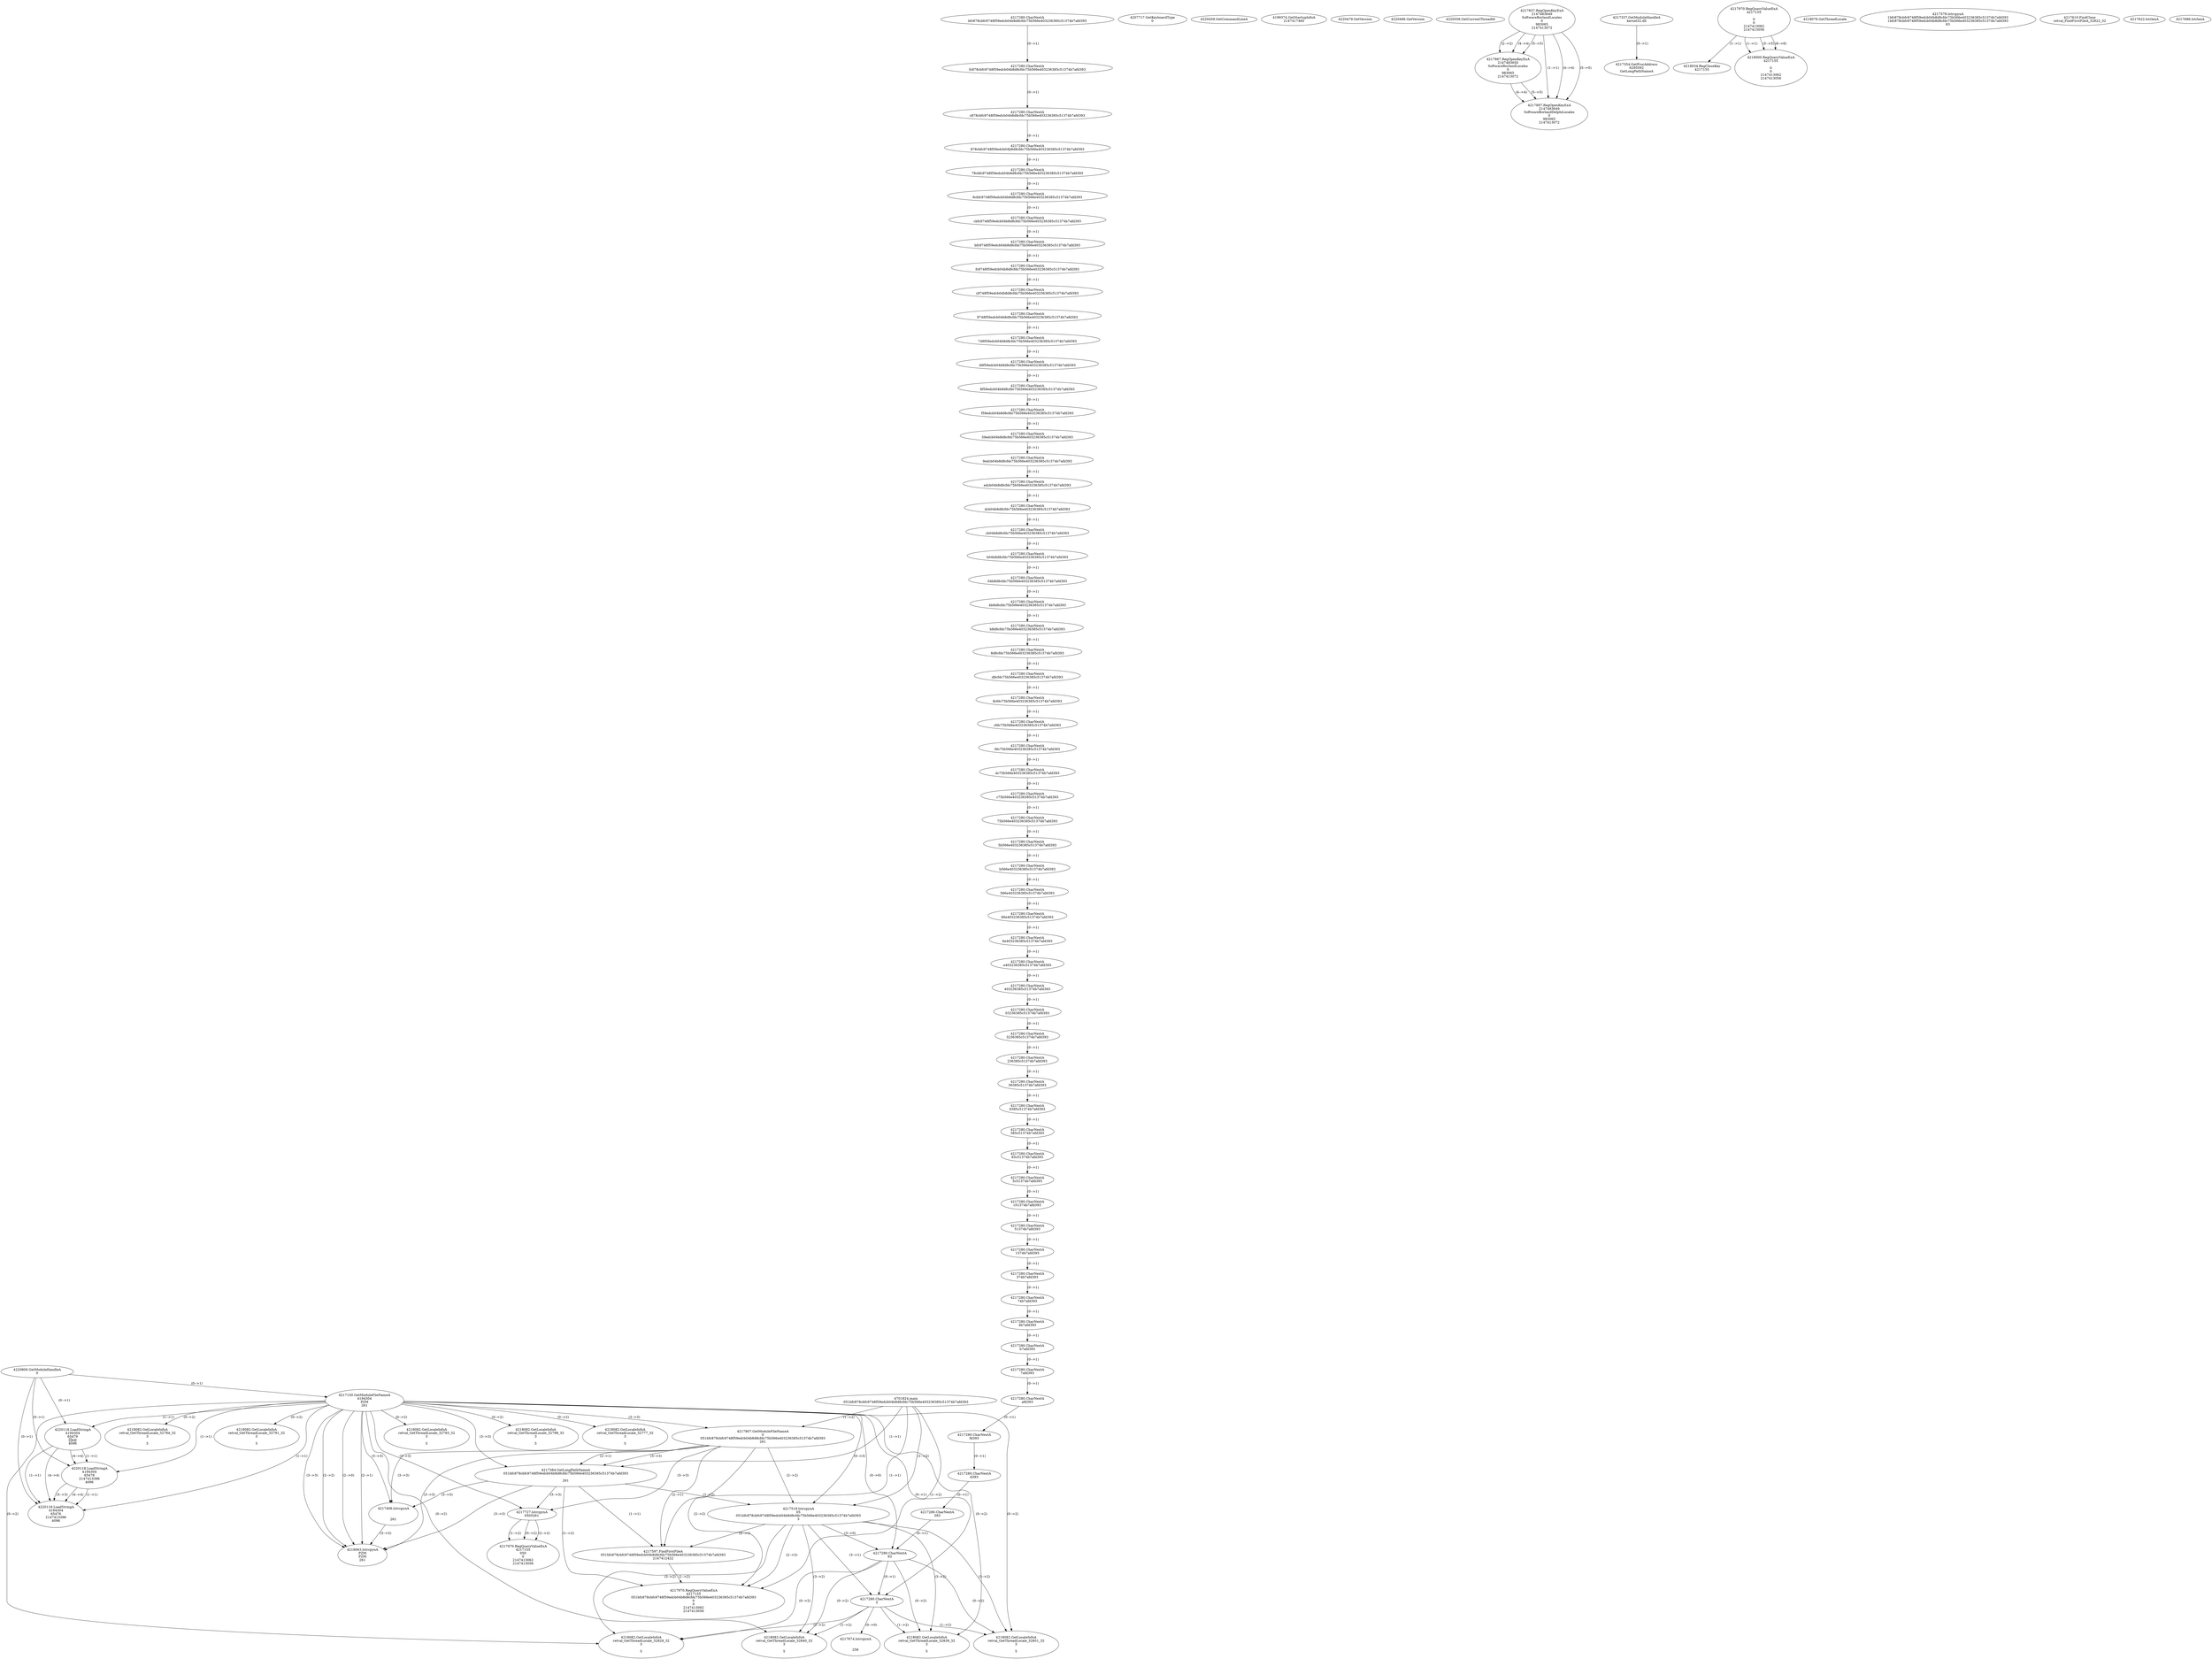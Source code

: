 // Global SCDG with merge call
digraph {
	0 [label="4701824.main
051bfc878cbfc9748f59edcb04b8d8cfdc75b566e403236385c51374b7afd393"]
	1 [label="4220800.GetModuleHandleA
0"]
	2 [label="4207717.GetKeyboardType
0"]
	3 [label="4220459.GetCommandLineA
"]
	4 [label="4199374.GetStartupInfoA
2147417460"]
	5 [label="4220479.GetVersion
"]
	6 [label="4220496.GetVersion
"]
	7 [label="4220556.GetCurrentThreadId
"]
	8 [label="4217150.GetModuleFileNameA
4194304
PZM
261"]
	1 -> 8 [label="(0-->1)"]
	9 [label="4217807.GetModuleFileNameA
0
051bfc878cbfc9748f59edcb04b8d8cfdc75b566e403236385c51374b7afd393
261"]
	0 -> 9 [label="(1-->2)"]
	8 -> 9 [label="(3-->3)"]
	10 [label="4217837.RegOpenKeyExA
2147483649
Software\Borland\Locales
0
983065
2147413072"]
	11 [label="4217867.RegOpenKeyExA
2147483650
Software\Borland\Locales
0
983065
2147413072"]
	10 -> 11 [label="(2-->2)"]
	10 -> 11 [label="(4-->4)"]
	10 -> 11 [label="(5-->5)"]
	12 [label="4217337.GetModuleHandleA
kernel32.dll"]
	13 [label="4217354.GetProcAddress
6295592
GetLongPathNameA"]
	12 -> 13 [label="(0-->1)"]
	14 [label="4217384.GetLongPathNameA
051bfc878cbfc9748f59edcb04b8d8cfdc75b566e403236385c51374b7afd393

261"]
	0 -> 14 [label="(1-->1)"]
	9 -> 14 [label="(2-->1)"]
	8 -> 14 [label="(3-->3)"]
	9 -> 14 [label="(3-->3)"]
	15 [label="4217406.lstrcpynA


261"]
	8 -> 15 [label="(3-->3)"]
	9 -> 15 [label="(3-->3)"]
	14 -> 15 [label="(3-->3)"]
	16 [label="4217970.RegQueryValueExA
4217155

0
0
2147413062
2147413056"]
	17 [label="4218034.RegCloseKey
4217155"]
	16 -> 17 [label="(1-->1)"]
	18 [label="4218063.lstrcpynA
PZM
PZM
261"]
	8 -> 18 [label="(2-->1)"]
	8 -> 18 [label="(2-->2)"]
	8 -> 18 [label="(3-->3)"]
	9 -> 18 [label="(3-->3)"]
	14 -> 18 [label="(3-->3)"]
	15 -> 18 [label="(3-->3)"]
	8 -> 18 [label="(2-->0)"]
	19 [label="4218076.GetThreadLocale
"]
	20 [label="4218082.GetLocaleInfoA
retval_GetThreadLocale_32793_32
3

5"]
	8 -> 20 [label="(0-->2)"]
	21 [label="4220118.LoadStringA
4194304
65479
x@
4096"]
	1 -> 21 [label="(0-->1)"]
	8 -> 21 [label="(1-->1)"]
	22 [label="4220118.LoadStringA
4194304
65478
2147413396
4096"]
	1 -> 22 [label="(0-->1)"]
	8 -> 22 [label="(1-->1)"]
	21 -> 22 [label="(1-->1)"]
	21 -> 22 [label="(4-->4)"]
	23 [label="4220118.LoadStringA
4194304
65476
2147413396
4096"]
	1 -> 23 [label="(0-->1)"]
	8 -> 23 [label="(1-->1)"]
	21 -> 23 [label="(1-->1)"]
	22 -> 23 [label="(1-->1)"]
	22 -> 23 [label="(3-->3)"]
	21 -> 23 [label="(4-->4)"]
	22 -> 23 [label="(4-->4)"]
	24 [label="4218000.RegQueryValueExA
4217155

0
0
2147413062
2147413056"]
	16 -> 24 [label="(1-->1)"]
	16 -> 24 [label="(5-->5)"]
	16 -> 24 [label="(6-->6)"]
	25 [label="4218082.GetLocaleInfoA
retval_GetThreadLocale_32798_32
3

5"]
	8 -> 25 [label="(0-->2)"]
	26 [label="4217897.RegOpenKeyExA
2147483649
Software\Borland\Delphi\Locales
0
983065
2147413072"]
	10 -> 26 [label="(1-->1)"]
	10 -> 26 [label="(4-->4)"]
	11 -> 26 [label="(4-->4)"]
	10 -> 26 [label="(5-->5)"]
	11 -> 26 [label="(5-->5)"]
	27 [label="4218082.GetLocaleInfoA
retval_GetThreadLocale_32777_32
3

5"]
	8 -> 27 [label="(0-->2)"]
	28 [label="4217519.lstrcpynA
05
051bfc878cbfc9748f59edcb04b8d8cfdc75b566e403236385c51374b7afd393
3"]
	0 -> 28 [label="(1-->2)"]
	9 -> 28 [label="(2-->2)"]
	14 -> 28 [label="(1-->2)"]
	8 -> 28 [label="(0-->3)"]
	29 [label="4217280.CharNextA
bfc878cbfc9748f59edcb04b8d8cfdc75b566e403236385c51374b7afd393"]
	30 [label="4217280.CharNextA
fc878cbfc9748f59edcb04b8d8cfdc75b566e403236385c51374b7afd393"]
	29 -> 30 [label="(0-->1)"]
	31 [label="4217280.CharNextA
c878cbfc9748f59edcb04b8d8cfdc75b566e403236385c51374b7afd393"]
	30 -> 31 [label="(0-->1)"]
	32 [label="4217280.CharNextA
878cbfc9748f59edcb04b8d8cfdc75b566e403236385c51374b7afd393"]
	31 -> 32 [label="(0-->1)"]
	33 [label="4217280.CharNextA
78cbfc9748f59edcb04b8d8cfdc75b566e403236385c51374b7afd393"]
	32 -> 33 [label="(0-->1)"]
	34 [label="4217280.CharNextA
8cbfc9748f59edcb04b8d8cfdc75b566e403236385c51374b7afd393"]
	33 -> 34 [label="(0-->1)"]
	35 [label="4217280.CharNextA
cbfc9748f59edcb04b8d8cfdc75b566e403236385c51374b7afd393"]
	34 -> 35 [label="(0-->1)"]
	36 [label="4217280.CharNextA
bfc9748f59edcb04b8d8cfdc75b566e403236385c51374b7afd393"]
	35 -> 36 [label="(0-->1)"]
	37 [label="4217280.CharNextA
fc9748f59edcb04b8d8cfdc75b566e403236385c51374b7afd393"]
	36 -> 37 [label="(0-->1)"]
	38 [label="4217280.CharNextA
c9748f59edcb04b8d8cfdc75b566e403236385c51374b7afd393"]
	37 -> 38 [label="(0-->1)"]
	39 [label="4217280.CharNextA
9748f59edcb04b8d8cfdc75b566e403236385c51374b7afd393"]
	38 -> 39 [label="(0-->1)"]
	40 [label="4217280.CharNextA
748f59edcb04b8d8cfdc75b566e403236385c51374b7afd393"]
	39 -> 40 [label="(0-->1)"]
	41 [label="4217280.CharNextA
48f59edcb04b8d8cfdc75b566e403236385c51374b7afd393"]
	40 -> 41 [label="(0-->1)"]
	42 [label="4217280.CharNextA
8f59edcb04b8d8cfdc75b566e403236385c51374b7afd393"]
	41 -> 42 [label="(0-->1)"]
	43 [label="4217280.CharNextA
f59edcb04b8d8cfdc75b566e403236385c51374b7afd393"]
	42 -> 43 [label="(0-->1)"]
	44 [label="4217280.CharNextA
59edcb04b8d8cfdc75b566e403236385c51374b7afd393"]
	43 -> 44 [label="(0-->1)"]
	45 [label="4217280.CharNextA
9edcb04b8d8cfdc75b566e403236385c51374b7afd393"]
	44 -> 45 [label="(0-->1)"]
	46 [label="4217280.CharNextA
edcb04b8d8cfdc75b566e403236385c51374b7afd393"]
	45 -> 46 [label="(0-->1)"]
	47 [label="4217280.CharNextA
dcb04b8d8cfdc75b566e403236385c51374b7afd393"]
	46 -> 47 [label="(0-->1)"]
	48 [label="4217280.CharNextA
cb04b8d8cfdc75b566e403236385c51374b7afd393"]
	47 -> 48 [label="(0-->1)"]
	49 [label="4217280.CharNextA
b04b8d8cfdc75b566e403236385c51374b7afd393"]
	48 -> 49 [label="(0-->1)"]
	50 [label="4217280.CharNextA
04b8d8cfdc75b566e403236385c51374b7afd393"]
	49 -> 50 [label="(0-->1)"]
	51 [label="4217280.CharNextA
4b8d8cfdc75b566e403236385c51374b7afd393"]
	50 -> 51 [label="(0-->1)"]
	52 [label="4217280.CharNextA
b8d8cfdc75b566e403236385c51374b7afd393"]
	51 -> 52 [label="(0-->1)"]
	53 [label="4217280.CharNextA
8d8cfdc75b566e403236385c51374b7afd393"]
	52 -> 53 [label="(0-->1)"]
	54 [label="4217280.CharNextA
d8cfdc75b566e403236385c51374b7afd393"]
	53 -> 54 [label="(0-->1)"]
	55 [label="4217280.CharNextA
8cfdc75b566e403236385c51374b7afd393"]
	54 -> 55 [label="(0-->1)"]
	56 [label="4217280.CharNextA
cfdc75b566e403236385c51374b7afd393"]
	55 -> 56 [label="(0-->1)"]
	57 [label="4217280.CharNextA
fdc75b566e403236385c51374b7afd393"]
	56 -> 57 [label="(0-->1)"]
	58 [label="4217280.CharNextA
dc75b566e403236385c51374b7afd393"]
	57 -> 58 [label="(0-->1)"]
	59 [label="4217280.CharNextA
c75b566e403236385c51374b7afd393"]
	58 -> 59 [label="(0-->1)"]
	60 [label="4217280.CharNextA
75b566e403236385c51374b7afd393"]
	59 -> 60 [label="(0-->1)"]
	61 [label="4217280.CharNextA
5b566e403236385c51374b7afd393"]
	60 -> 61 [label="(0-->1)"]
	62 [label="4217280.CharNextA
b566e403236385c51374b7afd393"]
	61 -> 62 [label="(0-->1)"]
	63 [label="4217280.CharNextA
566e403236385c51374b7afd393"]
	62 -> 63 [label="(0-->1)"]
	64 [label="4217280.CharNextA
66e403236385c51374b7afd393"]
	63 -> 64 [label="(0-->1)"]
	65 [label="4217280.CharNextA
6e403236385c51374b7afd393"]
	64 -> 65 [label="(0-->1)"]
	66 [label="4217280.CharNextA
e403236385c51374b7afd393"]
	65 -> 66 [label="(0-->1)"]
	67 [label="4217280.CharNextA
403236385c51374b7afd393"]
	66 -> 67 [label="(0-->1)"]
	68 [label="4217280.CharNextA
03236385c51374b7afd393"]
	67 -> 68 [label="(0-->1)"]
	69 [label="4217280.CharNextA
3236385c51374b7afd393"]
	68 -> 69 [label="(0-->1)"]
	70 [label="4217280.CharNextA
236385c51374b7afd393"]
	69 -> 70 [label="(0-->1)"]
	71 [label="4217280.CharNextA
36385c51374b7afd393"]
	70 -> 71 [label="(0-->1)"]
	72 [label="4217280.CharNextA
6385c51374b7afd393"]
	71 -> 72 [label="(0-->1)"]
	73 [label="4217280.CharNextA
385c51374b7afd393"]
	72 -> 73 [label="(0-->1)"]
	74 [label="4217280.CharNextA
85c51374b7afd393"]
	73 -> 74 [label="(0-->1)"]
	75 [label="4217280.CharNextA
5c51374b7afd393"]
	74 -> 75 [label="(0-->1)"]
	76 [label="4217280.CharNextA
c51374b7afd393"]
	75 -> 76 [label="(0-->1)"]
	77 [label="4217280.CharNextA
51374b7afd393"]
	76 -> 77 [label="(0-->1)"]
	78 [label="4217280.CharNextA
1374b7afd393"]
	77 -> 78 [label="(0-->1)"]
	79 [label="4217280.CharNextA
374b7afd393"]
	78 -> 79 [label="(0-->1)"]
	80 [label="4217280.CharNextA
74b7afd393"]
	79 -> 80 [label="(0-->1)"]
	81 [label="4217280.CharNextA
4b7afd393"]
	80 -> 81 [label="(0-->1)"]
	82 [label="4217280.CharNextA
b7afd393"]
	81 -> 82 [label="(0-->1)"]
	83 [label="4217280.CharNextA
7afd393"]
	82 -> 83 [label="(0-->1)"]
	84 [label="4217280.CharNextA
afd393"]
	83 -> 84 [label="(0-->1)"]
	85 [label="4217280.CharNextA
fd393"]
	84 -> 85 [label="(0-->1)"]
	86 [label="4217280.CharNextA
d393"]
	85 -> 86 [label="(0-->1)"]
	87 [label="4217280.CharNextA
393"]
	86 -> 87 [label="(0-->1)"]
	88 [label="4217280.CharNextA
93"]
	87 -> 88 [label="(0-->1)"]
	8 -> 88 [label="(0-->0)"]
	28 -> 88 [label="(3-->0)"]
	89 [label="4217280.CharNextA
3"]
	8 -> 89 [label="(0-->1)"]
	28 -> 89 [label="(3-->1)"]
	88 -> 89 [label="(0-->1)"]
	90 [label="4217578.lstrcpynA
1bfc878cbfc9748f59edcb04b8d8cfdc75b566e403236385c51374b7afd393
1bfc878cbfc9748f59edcb04b8d8cfdc75b566e403236385c51374b7afd393
63"]
	91 [label="4217597.FindFirstFileA
051bfc878cbfc9748f59edcb04b8d8cfdc75b566e403236385c51374b7afd393
2147412422"]
	0 -> 91 [label="(1-->1)"]
	9 -> 91 [label="(2-->1)"]
	14 -> 91 [label="(1-->1)"]
	28 -> 91 [label="(2-->1)"]
	92 [label="4217610.FindClose
retval_FindFirstFileA_32822_32"]
	93 [label="4217622.lstrlenA
"]
	94 [label="4217674.lstrcpynA


258"]
	89 -> 94 [label="(0-->0)"]
	95 [label="4217686.lstrlenA
"]
	96 [label="4217727.lstrcpynA
05\
05\
261"]
	8 -> 96 [label="(3-->3)"]
	9 -> 96 [label="(3-->3)"]
	14 -> 96 [label="(3-->3)"]
	97 [label="4217970.RegQueryValueExA
4217155
05\
0
0
2147413062
2147413056"]
	96 -> 97 [label="(1-->2)"]
	96 -> 97 [label="(2-->2)"]
	96 -> 97 [label="(0-->2)"]
	98 [label="4218082.GetLocaleInfoA
retval_GetThreadLocale_32839_32
3

5"]
	8 -> 98 [label="(0-->2)"]
	28 -> 98 [label="(3-->2)"]
	88 -> 98 [label="(0-->2)"]
	89 -> 98 [label="(1-->2)"]
	99 [label="4217970.RegQueryValueExA
4217155
051bfc878cbfc9748f59edcb04b8d8cfdc75b566e403236385c51374b7afd393
0
0
2147413062
2147413056"]
	0 -> 99 [label="(1-->2)"]
	9 -> 99 [label="(2-->2)"]
	14 -> 99 [label="(1-->2)"]
	28 -> 99 [label="(2-->2)"]
	91 -> 99 [label="(1-->2)"]
	100 [label="4218082.GetLocaleInfoA
retval_GetThreadLocale_32829_32
3

5"]
	8 -> 100 [label="(0-->2)"]
	28 -> 100 [label="(3-->2)"]
	88 -> 100 [label="(0-->2)"]
	89 -> 100 [label="(1-->2)"]
	101 [label="4218082.GetLocaleInfoA
retval_GetThreadLocale_32784_32
3

5"]
	8 -> 101 [label="(0-->2)"]
	102 [label="4218082.GetLocaleInfoA
retval_GetThreadLocale_32791_32
3

5"]
	8 -> 102 [label="(0-->2)"]
	103 [label="4218082.GetLocaleInfoA
retval_GetThreadLocale_32840_32
3

5"]
	8 -> 103 [label="(0-->2)"]
	28 -> 103 [label="(3-->2)"]
	88 -> 103 [label="(0-->2)"]
	89 -> 103 [label="(1-->2)"]
	104 [label="4218082.GetLocaleInfoA
retval_GetThreadLocale_32851_32
3

5"]
	8 -> 104 [label="(0-->2)"]
	28 -> 104 [label="(3-->2)"]
	88 -> 104 [label="(0-->2)"]
	89 -> 104 [label="(1-->2)"]
}
